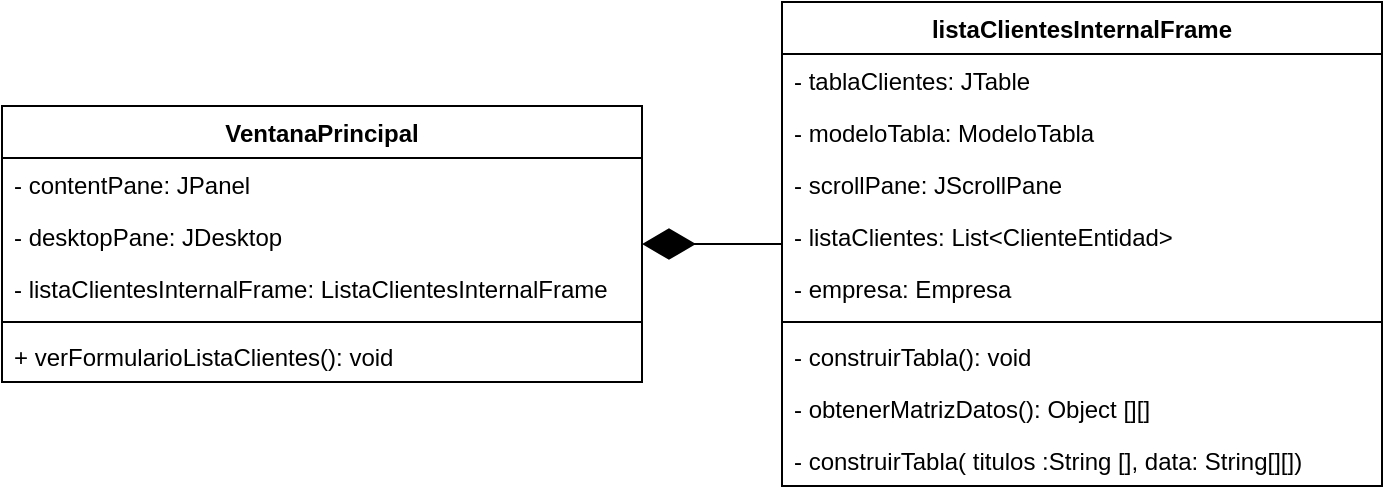 <mxfile version="15.3.0" type="device"><diagram id="C5RBs43oDa-KdzZeNtuy" name="Page-1"><mxGraphModel dx="526" dy="321" grid="1" gridSize="10" guides="1" tooltips="1" connect="1" arrows="1" fold="1" page="1" pageScale="1" pageWidth="827" pageHeight="1169" math="0" shadow="0"><root><mxCell id="WIyWlLk6GJQsqaUBKTNV-0"/><mxCell id="WIyWlLk6GJQsqaUBKTNV-1" parent="WIyWlLk6GJQsqaUBKTNV-0"/><mxCell id="GySwQBZA0ww92adH-LKn-0" value="VentanaPrincipal" style="swimlane;fontStyle=1;align=center;verticalAlign=top;childLayout=stackLayout;horizontal=1;startSize=26;horizontalStack=0;resizeParent=1;resizeParentMax=0;resizeLast=0;collapsible=1;marginBottom=0;" vertex="1" parent="WIyWlLk6GJQsqaUBKTNV-1"><mxGeometry x="40" y="232" width="320" height="138" as="geometry"/></mxCell><mxCell id="GySwQBZA0ww92adH-LKn-1" value="- contentPane: JPanel" style="text;strokeColor=none;fillColor=none;align=left;verticalAlign=top;spacingLeft=4;spacingRight=4;overflow=hidden;rotatable=0;points=[[0,0.5],[1,0.5]];portConstraint=eastwest;" vertex="1" parent="GySwQBZA0ww92adH-LKn-0"><mxGeometry y="26" width="320" height="26" as="geometry"/></mxCell><mxCell id="GySwQBZA0ww92adH-LKn-4" value="- desktopPane: JDesktop" style="text;strokeColor=none;fillColor=none;align=left;verticalAlign=top;spacingLeft=4;spacingRight=4;overflow=hidden;rotatable=0;points=[[0,0.5],[1,0.5]];portConstraint=eastwest;" vertex="1" parent="GySwQBZA0ww92adH-LKn-0"><mxGeometry y="52" width="320" height="26" as="geometry"/></mxCell><mxCell id="GySwQBZA0ww92adH-LKn-5" value="- listaClientesInternalFrame: ListaClientesInternalFrame" style="text;strokeColor=none;fillColor=none;align=left;verticalAlign=top;spacingLeft=4;spacingRight=4;overflow=hidden;rotatable=0;points=[[0,0.5],[1,0.5]];portConstraint=eastwest;" vertex="1" parent="GySwQBZA0ww92adH-LKn-0"><mxGeometry y="78" width="320" height="26" as="geometry"/></mxCell><mxCell id="GySwQBZA0ww92adH-LKn-2" value="" style="line;strokeWidth=1;fillColor=none;align=left;verticalAlign=middle;spacingTop=-1;spacingLeft=3;spacingRight=3;rotatable=0;labelPosition=right;points=[];portConstraint=eastwest;" vertex="1" parent="GySwQBZA0ww92adH-LKn-0"><mxGeometry y="104" width="320" height="8" as="geometry"/></mxCell><mxCell id="GySwQBZA0ww92adH-LKn-3" value="+ verFormularioListaClientes(): void" style="text;strokeColor=none;fillColor=none;align=left;verticalAlign=top;spacingLeft=4;spacingRight=4;overflow=hidden;rotatable=0;points=[[0,0.5],[1,0.5]];portConstraint=eastwest;" vertex="1" parent="GySwQBZA0ww92adH-LKn-0"><mxGeometry y="112" width="320" height="26" as="geometry"/></mxCell><mxCell id="GySwQBZA0ww92adH-LKn-6" value="listaClientesInternalFrame" style="swimlane;fontStyle=1;align=center;verticalAlign=top;childLayout=stackLayout;horizontal=1;startSize=26;horizontalStack=0;resizeParent=1;resizeParentMax=0;resizeLast=0;collapsible=1;marginBottom=0;" vertex="1" parent="WIyWlLk6GJQsqaUBKTNV-1"><mxGeometry x="430" y="180" width="300" height="242" as="geometry"/></mxCell><mxCell id="GySwQBZA0ww92adH-LKn-9" value="- tablaClientes: JTable" style="text;strokeColor=none;fillColor=none;align=left;verticalAlign=top;spacingLeft=4;spacingRight=4;overflow=hidden;rotatable=0;points=[[0,0.5],[1,0.5]];portConstraint=eastwest;" vertex="1" parent="GySwQBZA0ww92adH-LKn-6"><mxGeometry y="26" width="300" height="26" as="geometry"/></mxCell><mxCell id="GySwQBZA0ww92adH-LKn-17" value="- modeloTabla: ModeloTabla" style="text;strokeColor=none;fillColor=none;align=left;verticalAlign=top;spacingLeft=4;spacingRight=4;overflow=hidden;rotatable=0;points=[[0,0.5],[1,0.5]];portConstraint=eastwest;" vertex="1" parent="GySwQBZA0ww92adH-LKn-6"><mxGeometry y="52" width="300" height="26" as="geometry"/></mxCell><mxCell id="GySwQBZA0ww92adH-LKn-18" value="- scrollPane: JScrollPane" style="text;strokeColor=none;fillColor=none;align=left;verticalAlign=top;spacingLeft=4;spacingRight=4;overflow=hidden;rotatable=0;points=[[0,0.5],[1,0.5]];portConstraint=eastwest;" vertex="1" parent="GySwQBZA0ww92adH-LKn-6"><mxGeometry y="78" width="300" height="26" as="geometry"/></mxCell><mxCell id="GySwQBZA0ww92adH-LKn-16" value="- listaClientes: List&lt;ClienteEntidad&gt;" style="text;strokeColor=none;fillColor=none;align=left;verticalAlign=top;spacingLeft=4;spacingRight=4;overflow=hidden;rotatable=0;points=[[0,0.5],[1,0.5]];portConstraint=eastwest;" vertex="1" parent="GySwQBZA0ww92adH-LKn-6"><mxGeometry y="104" width="300" height="26" as="geometry"/></mxCell><mxCell id="GySwQBZA0ww92adH-LKn-13" value="- empresa: Empresa" style="text;strokeColor=none;fillColor=none;align=left;verticalAlign=top;spacingLeft=4;spacingRight=4;overflow=hidden;rotatable=0;points=[[0,0.5],[1,0.5]];portConstraint=eastwest;" vertex="1" parent="GySwQBZA0ww92adH-LKn-6"><mxGeometry y="130" width="300" height="26" as="geometry"/></mxCell><mxCell id="GySwQBZA0ww92adH-LKn-10" value="" style="line;strokeWidth=1;fillColor=none;align=left;verticalAlign=middle;spacingTop=-1;spacingLeft=3;spacingRight=3;rotatable=0;labelPosition=right;points=[];portConstraint=eastwest;" vertex="1" parent="GySwQBZA0ww92adH-LKn-6"><mxGeometry y="156" width="300" height="8" as="geometry"/></mxCell><mxCell id="GySwQBZA0ww92adH-LKn-11" value="- construirTabla(): void" style="text;strokeColor=none;fillColor=none;align=left;verticalAlign=top;spacingLeft=4;spacingRight=4;overflow=hidden;rotatable=0;points=[[0,0.5],[1,0.5]];portConstraint=eastwest;" vertex="1" parent="GySwQBZA0ww92adH-LKn-6"><mxGeometry y="164" width="300" height="26" as="geometry"/></mxCell><mxCell id="GySwQBZA0ww92adH-LKn-12" value="- obtenerMatrizDatos(): Object [][]" style="text;strokeColor=none;fillColor=none;align=left;verticalAlign=top;spacingLeft=4;spacingRight=4;overflow=hidden;rotatable=0;points=[[0,0.5],[1,0.5]];portConstraint=eastwest;" vertex="1" parent="GySwQBZA0ww92adH-LKn-6"><mxGeometry y="190" width="300" height="26" as="geometry"/></mxCell><mxCell id="GySwQBZA0ww92adH-LKn-14" value="- construirTabla( titulos :String [], data: String[][])" style="text;strokeColor=none;fillColor=none;align=left;verticalAlign=top;spacingLeft=4;spacingRight=4;overflow=hidden;rotatable=0;points=[[0,0.5],[1,0.5]];portConstraint=eastwest;" vertex="1" parent="GySwQBZA0ww92adH-LKn-6"><mxGeometry y="216" width="300" height="26" as="geometry"/></mxCell><mxCell id="GySwQBZA0ww92adH-LKn-15" value="" style="endArrow=diamondThin;endFill=1;endSize=24;html=1;" edge="1" parent="WIyWlLk6GJQsqaUBKTNV-1" source="GySwQBZA0ww92adH-LKn-6" target="GySwQBZA0ww92adH-LKn-0"><mxGeometry width="160" relative="1" as="geometry"><mxPoint x="300" y="270" as="sourcePoint"/><mxPoint x="460" y="270" as="targetPoint"/></mxGeometry></mxCell></root></mxGraphModel></diagram></mxfile>